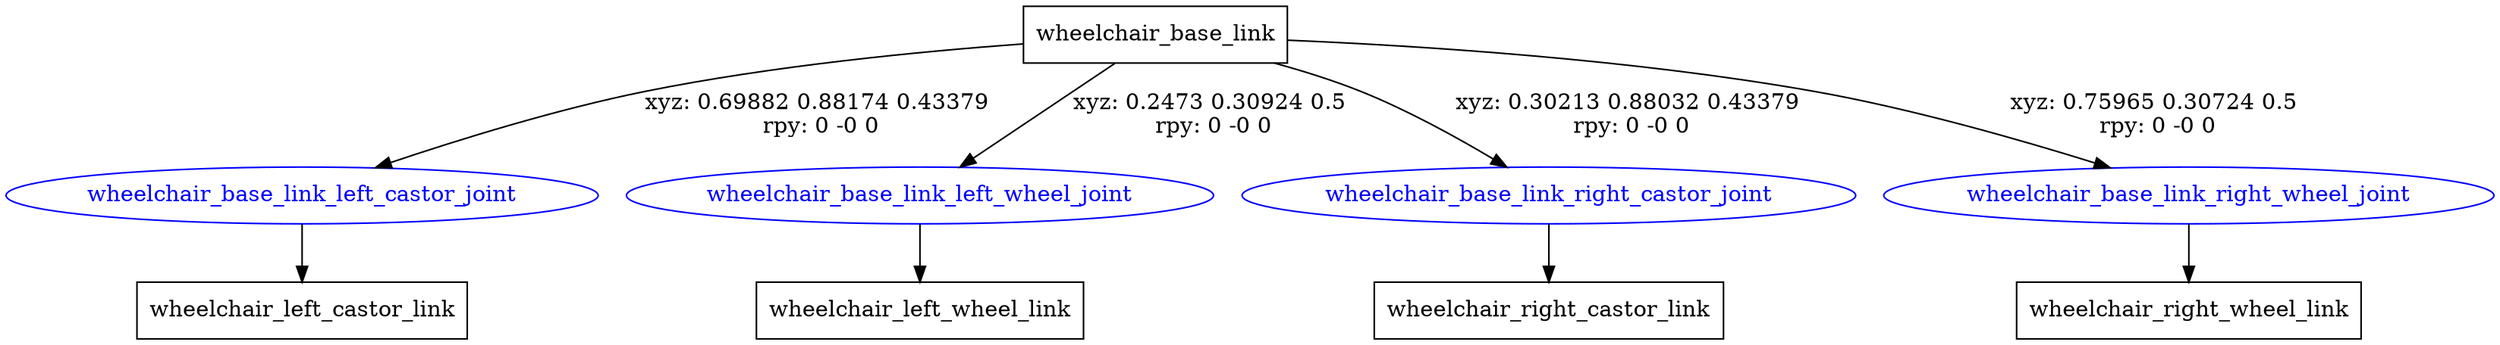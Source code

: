 digraph G {
node [shape=box];
"wheelchair_base_link" [label="wheelchair_base_link"];
"wheelchair_left_castor_link" [label="wheelchair_left_castor_link"];
"wheelchair_left_wheel_link" [label="wheelchair_left_wheel_link"];
"wheelchair_right_castor_link" [label="wheelchair_right_castor_link"];
"wheelchair_right_wheel_link" [label="wheelchair_right_wheel_link"];
node [shape=ellipse, color=blue, fontcolor=blue];
"wheelchair_base_link" -> "wheelchair_base_link_left_castor_joint" [label="xyz: 0.69882 0.88174 0.43379 \nrpy: 0 -0 0"]
"wheelchair_base_link_left_castor_joint" -> "wheelchair_left_castor_link"
"wheelchair_base_link" -> "wheelchair_base_link_left_wheel_joint" [label="xyz: 0.2473 0.30924 0.5 \nrpy: 0 -0 0"]
"wheelchair_base_link_left_wheel_joint" -> "wheelchair_left_wheel_link"
"wheelchair_base_link" -> "wheelchair_base_link_right_castor_joint" [label="xyz: 0.30213 0.88032 0.43379 \nrpy: 0 -0 0"]
"wheelchair_base_link_right_castor_joint" -> "wheelchair_right_castor_link"
"wheelchair_base_link" -> "wheelchair_base_link_right_wheel_joint" [label="xyz: 0.75965 0.30724 0.5 \nrpy: 0 -0 0"]
"wheelchair_base_link_right_wheel_joint" -> "wheelchair_right_wheel_link"
}
